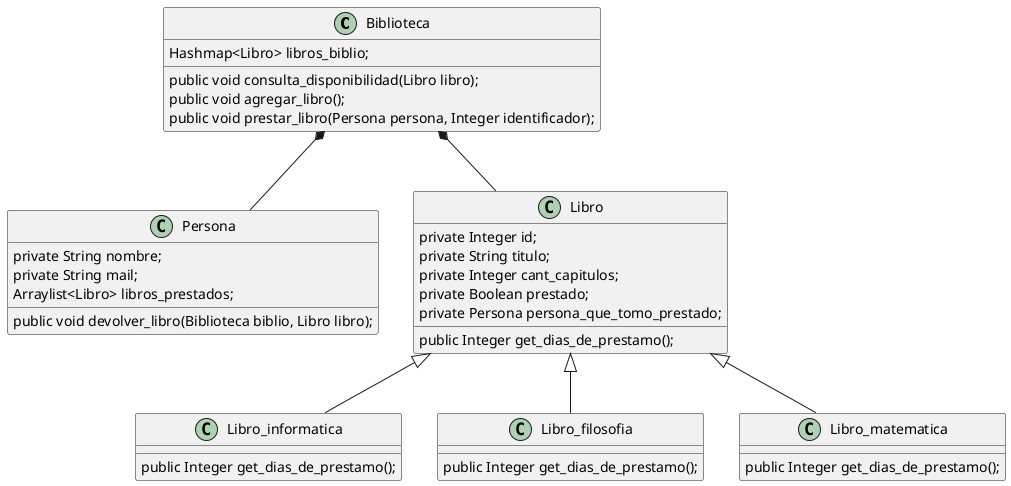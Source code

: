 @startuml
'https://plantuml.com/class-diagram
class Biblioteca{
    Hashmap<Libro> libros_biblio;

    public void consulta_disponibilidad(Libro libro);
    public void agregar_libro();
    public void prestar_libro(Persona persona, Integer identificador);
}
class Persona{
    private String nombre;
    private String mail;
    Arraylist<Libro> libros_prestados;
    public void devolver_libro(Biblioteca biblio, Libro libro);
}
class Libro{
    private Integer id;
    private String titulo;
    private Integer cant_capitulos;
    private Boolean prestado;
    private Persona persona_que_tomo_prestado;

    public Integer get_dias_de_prestamo();


}
class Libro_informatica{
    public Integer get_dias_de_prestamo();
}
class Libro_filosofia{
 public Integer get_dias_de_prestamo();
 }

class Libro_matematica{
 public Integer get_dias_de_prestamo();
}

Libro <|-- Libro_filosofia
Libro <|-- Libro_matematica
Libro <|-- Libro_informatica
Biblioteca *-- Libro
Biblioteca *-- Persona
@enduml